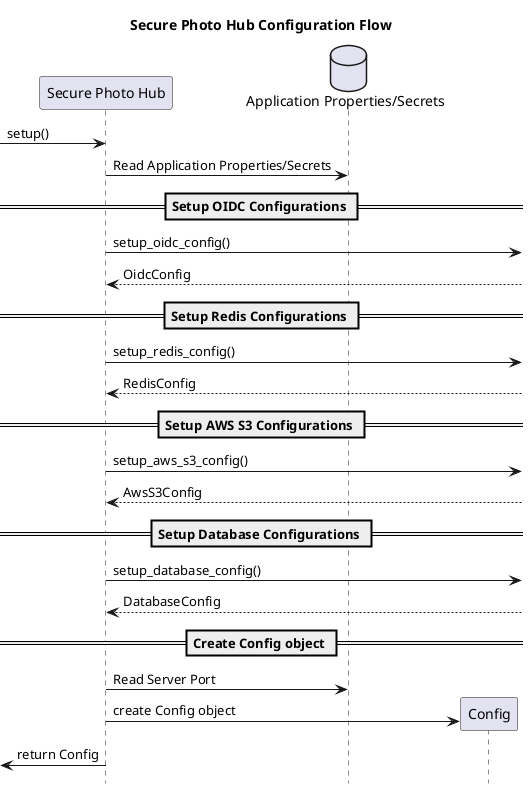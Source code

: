 @startuml
hide footbox
title Secure Photo Hub Configuration Flow
participant "Secure Photo Hub" as SecurePhotoHub
database "Application Properties/Secrets" as AppProperties
[-> SecurePhotoHub : setup()
SecurePhotoHub -> AppProperties : Read Application Properties/Secrets

== Setup OIDC Configurations ==
SecurePhotoHub ->] : setup_oidc_config() 
SecurePhotoHub <--] : OidcConfig 
== Setup Redis Configurations ==
SecurePhotoHub ->] : setup_redis_config() 
SecurePhotoHub <--] : RedisConfig 
== Setup AWS S3 Configurations ==
SecurePhotoHub ->] : setup_aws_s3_config() 
SecurePhotoHub <--] : AwsS3Config 
== Setup Database Configurations ==
SecurePhotoHub ->] : setup_database_config() 
SecurePhotoHub <--] : DatabaseConfig
== Create Config object ==
SecurePhotoHub -> AppProperties : Read Server Port
create Config
SecurePhotoHub -> Config : create Config object
[<- SecurePhotoHub : return Config
@enduml